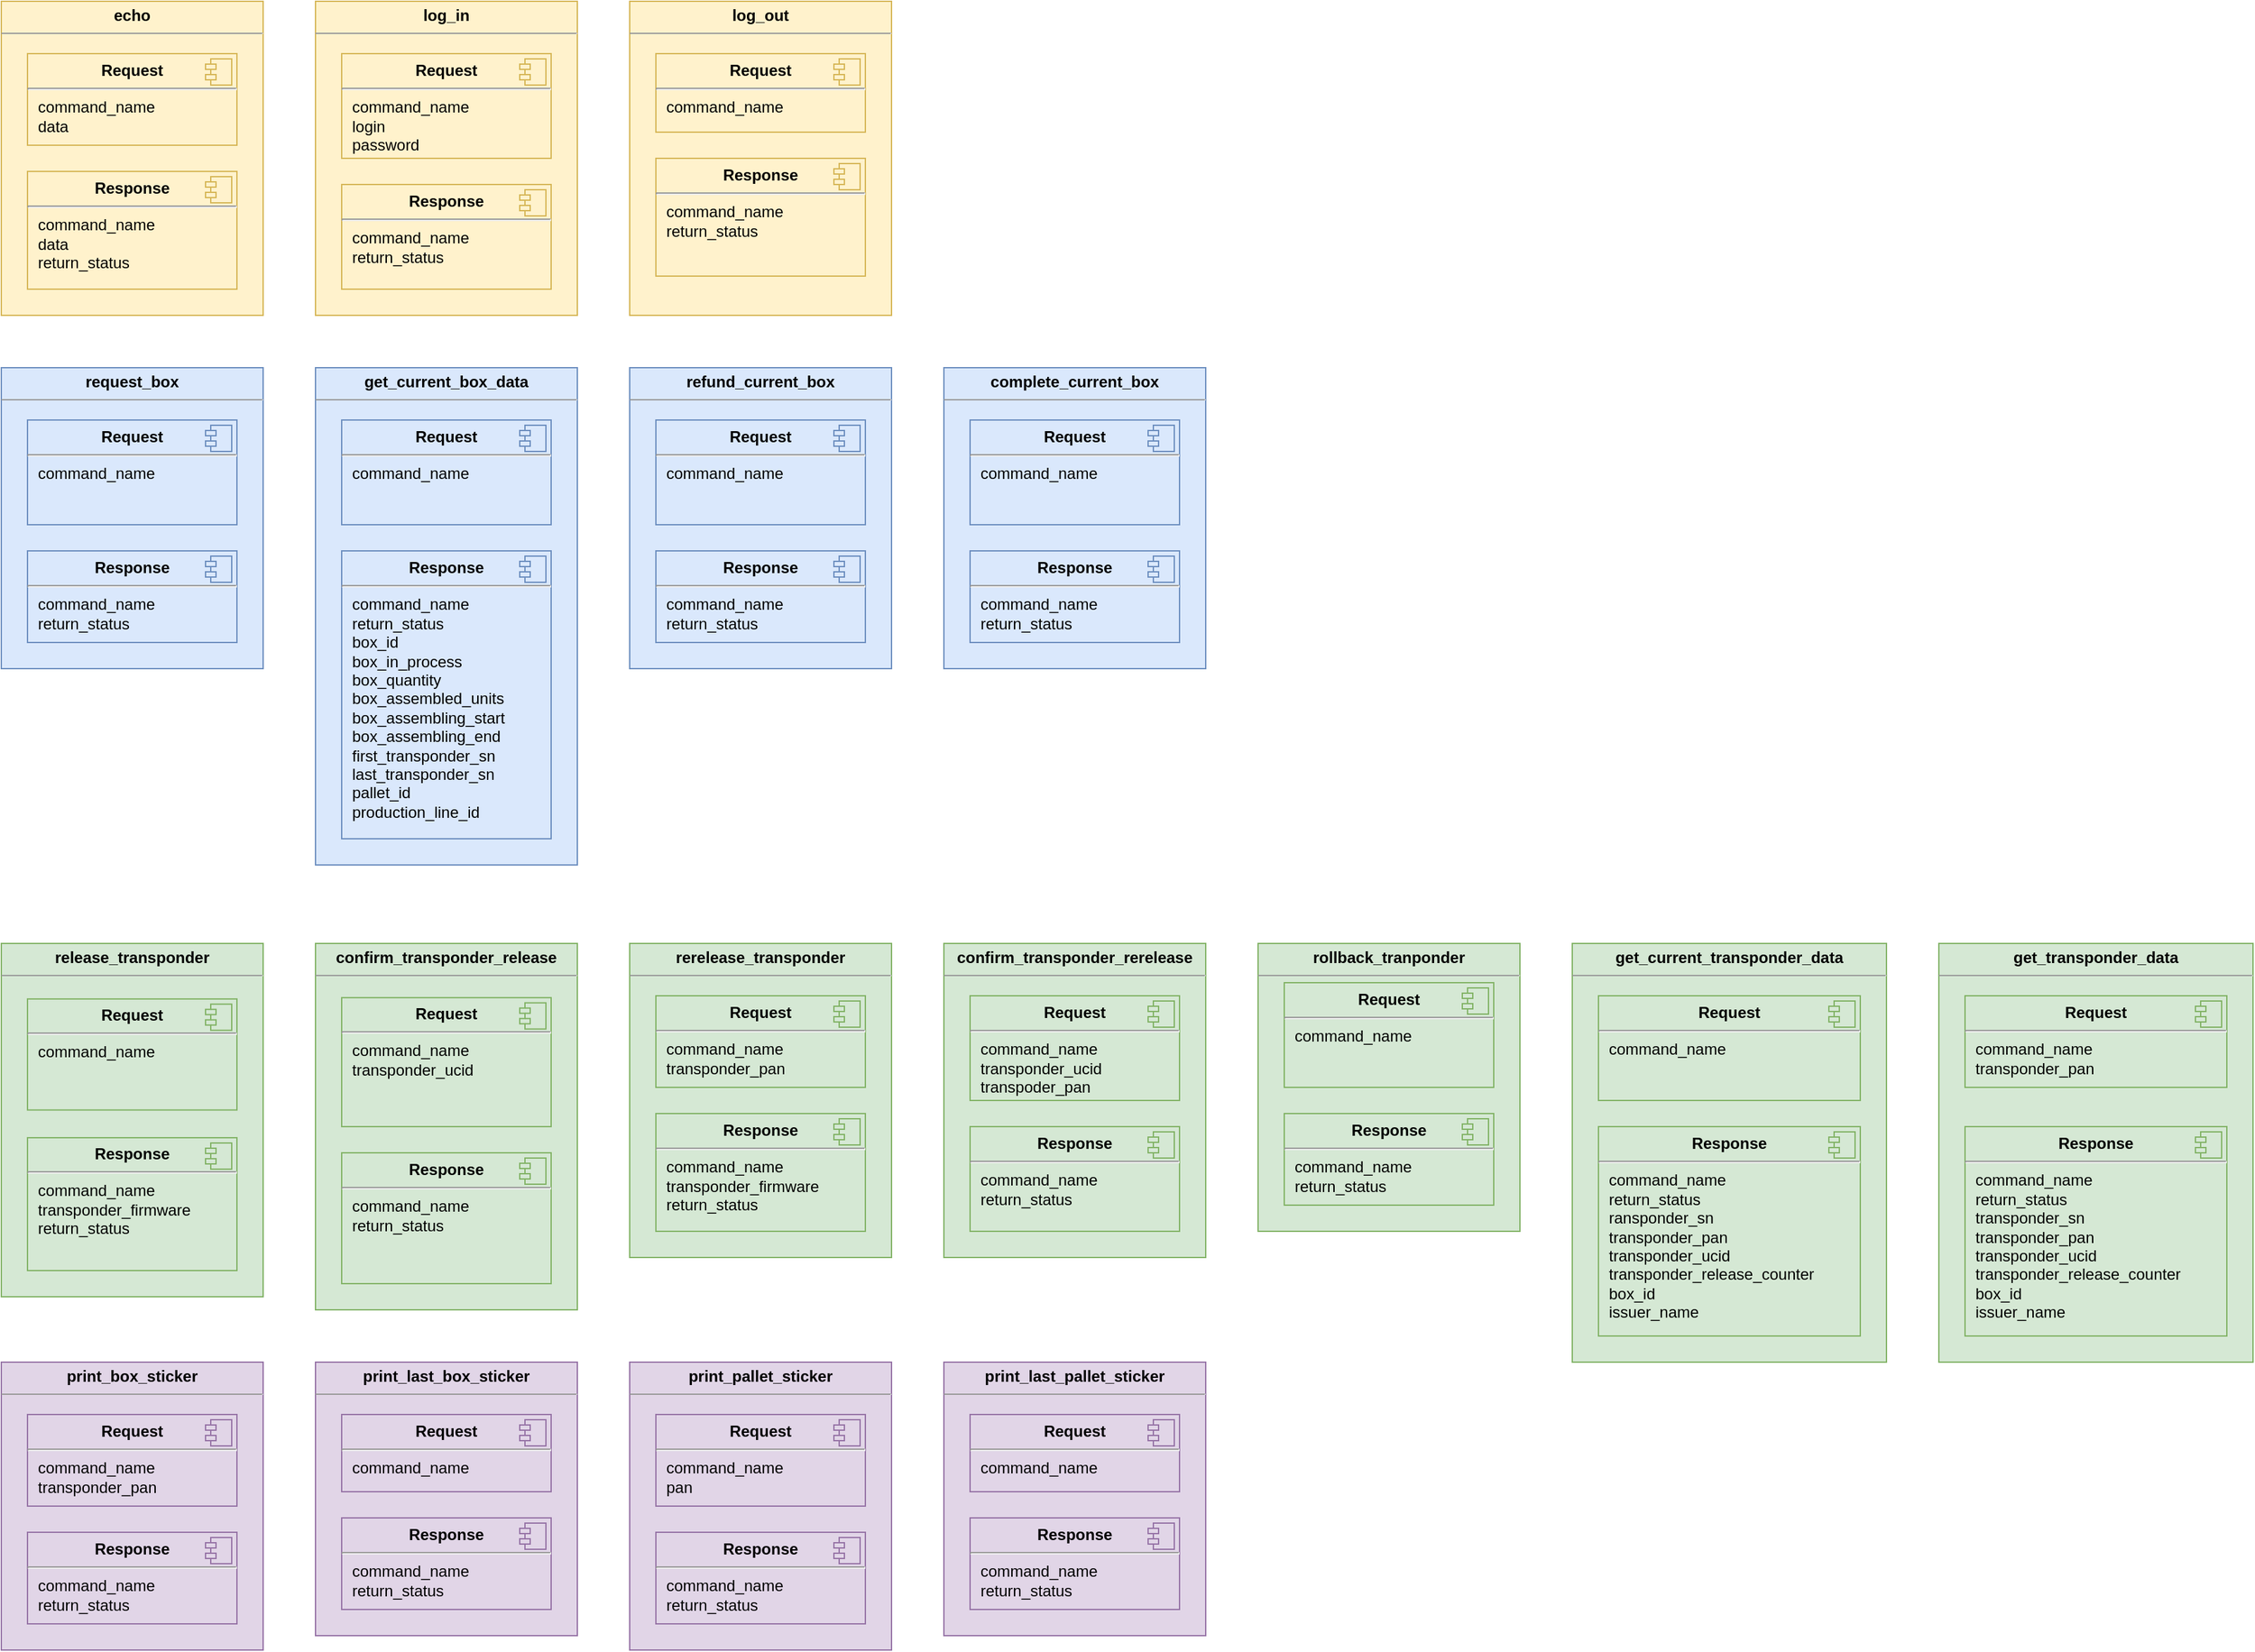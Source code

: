 <mxfile version="13.9.9" type="device"><diagram name="Страница — 1" id="kFqAxZqhLaCWA6rK5BQJ"><mxGraphModel dx="862" dy="2822" grid="1" gridSize="10" guides="1" tooltips="1" connect="1" arrows="1" fold="1" page="0" pageScale="1" pageWidth="3300" pageHeight="4681" math="0" shadow="0"><root><mxCell id="0"/><mxCell id="1" parent="0"/><mxCell id="i1aRWqeUmarmmDyaaDoz-25" value="&lt;p style=&quot;margin: 0px ; margin-top: 4px ; text-align: center&quot;&gt;&lt;b style=&quot;text-align: left&quot;&gt;rerelease_transponder&lt;/b&gt;&lt;br&gt;&lt;/p&gt;&lt;hr size=&quot;1&quot;&gt;&lt;div style=&quot;height: 2px&quot;&gt;&lt;/div&gt;" style="verticalAlign=top;align=left;overflow=fill;fontSize=12;fontFamily=Helvetica;html=1;fillColor=#d5e8d4;strokeColor=#82b366;" parent="1" vertex="1"><mxGeometry x="1320" y="-1240" width="200" height="240" as="geometry"/></mxCell><mxCell id="i1aRWqeUmarmmDyaaDoz-26" value="&lt;p style=&quot;margin: 0px ; margin-top: 6px ; text-align: center&quot;&gt;&lt;span style=&quot;text-align: left&quot;&gt;&lt;b&gt;Request&lt;/b&gt;&lt;/span&gt;&lt;br&gt;&lt;/p&gt;&lt;hr&gt;&lt;p style=&quot;border-color: var(--border-color); margin: 0px 0px 0px 8px;&quot;&gt;command_name&lt;br&gt;&lt;/p&gt;&lt;p style=&quot;border-color: var(--border-color); margin: 0px 0px 0px 8px;&quot;&gt;transponder_pan&lt;/p&gt;&lt;p style=&quot;margin: 0px ; margin-left: 8px&quot;&gt;&lt;br&gt;&lt;/p&gt;&lt;p style=&quot;margin: 0px ; margin-left: 8px&quot;&gt;&lt;br&gt;&lt;/p&gt;" style="align=left;overflow=fill;html=1;dropTarget=0;fillColor=#d5e8d4;strokeColor=#82b366;" parent="1" vertex="1"><mxGeometry x="1340" y="-1200" width="160" height="70" as="geometry"/></mxCell><mxCell id="i1aRWqeUmarmmDyaaDoz-27" value="" style="shape=component;jettyWidth=8;jettyHeight=4;fillColor=#d5e8d4;strokeColor=#82b366;" parent="i1aRWqeUmarmmDyaaDoz-26" vertex="1"><mxGeometry x="1" width="20" height="20" relative="1" as="geometry"><mxPoint x="-24" y="4" as="offset"/></mxGeometry></mxCell><mxCell id="i1aRWqeUmarmmDyaaDoz-28" value="&lt;p style=&quot;margin: 0px ; margin-top: 6px ; text-align: center&quot;&gt;&lt;span style=&quot;text-align: left&quot;&gt;&lt;b&gt;Response&lt;/b&gt;&lt;/span&gt;&lt;br&gt;&lt;/p&gt;&lt;hr&gt;&lt;p style=&quot;margin: 0px 0px 0px 8px&quot;&gt;command_name&lt;br&gt;&lt;/p&gt;&lt;p style=&quot;margin: 0px 0px 0px 8px&quot;&gt;&lt;span&gt;transponder_firmware&lt;/span&gt;&lt;br&gt;&lt;/p&gt;&lt;p style=&quot;margin: 0px ; margin-left: 8px&quot;&gt;return_status&lt;/p&gt;" style="align=left;overflow=fill;html=1;dropTarget=0;fillColor=#d5e8d4;strokeColor=#82b366;" parent="1" vertex="1"><mxGeometry x="1340" y="-1110" width="160" height="90" as="geometry"/></mxCell><mxCell id="i1aRWqeUmarmmDyaaDoz-29" value="" style="shape=component;jettyWidth=8;jettyHeight=4;fillColor=#d5e8d4;strokeColor=#82b366;" parent="i1aRWqeUmarmmDyaaDoz-28" vertex="1"><mxGeometry x="1" width="20" height="20" relative="1" as="geometry"><mxPoint x="-24" y="4" as="offset"/></mxGeometry></mxCell><mxCell id="i1aRWqeUmarmmDyaaDoz-17" value="&lt;p style=&quot;text-align: center ; margin: 4px 0px 0px&quot;&gt;&lt;b&gt;confirm_transponder_release&lt;/b&gt;&lt;/p&gt;&lt;hr size=&quot;1&quot;&gt;&lt;div style=&quot;height: 2px&quot;&gt;&lt;/div&gt;" style="verticalAlign=top;align=left;overflow=fill;fontSize=12;fontFamily=Helvetica;html=1;fillColor=#d5e8d4;strokeColor=#82b366;" parent="1" vertex="1"><mxGeometry x="1080" y="-1240" width="200" height="280" as="geometry"/></mxCell><mxCell id="i1aRWqeUmarmmDyaaDoz-18" value="&lt;p style=&quot;margin: 0px ; margin-top: 6px ; text-align: center&quot;&gt;&lt;span style=&quot;text-align: left&quot;&gt;&lt;b&gt;Request&lt;/b&gt;&lt;/span&gt;&lt;br&gt;&lt;/p&gt;&lt;hr&gt;&lt;p style=&quot;margin: 0px 0px 0px 8px&quot;&gt;command_name&lt;br&gt;&lt;/p&gt;&lt;p style=&quot;margin: 0px 0px 0px 8px&quot;&gt;&lt;span&gt;transponder_ucid&lt;/span&gt;&lt;br&gt;&lt;/p&gt;&lt;p style=&quot;margin: 0px ; margin-left: 8px&quot;&gt;&lt;br&gt;&lt;/p&gt;" style="align=left;overflow=fill;html=1;dropTarget=0;fillColor=#d5e8d4;strokeColor=#82b366;" parent="1" vertex="1"><mxGeometry x="1100" y="-1198.57" width="160" height="98.57" as="geometry"/></mxCell><mxCell id="i1aRWqeUmarmmDyaaDoz-19" value="" style="shape=component;jettyWidth=8;jettyHeight=4;fillColor=#d5e8d4;strokeColor=#82b366;" parent="i1aRWqeUmarmmDyaaDoz-18" vertex="1"><mxGeometry x="1" width="20" height="20" relative="1" as="geometry"><mxPoint x="-24" y="4" as="offset"/></mxGeometry></mxCell><mxCell id="i1aRWqeUmarmmDyaaDoz-20" value="&lt;p style=&quot;margin: 0px ; margin-top: 6px ; text-align: center&quot;&gt;&lt;span style=&quot;text-align: left&quot;&gt;&lt;b&gt;Response&lt;/b&gt;&lt;/span&gt;&lt;br&gt;&lt;/p&gt;&lt;hr&gt;&lt;p style=&quot;margin: 0px 0px 0px 8px&quot;&gt;command_name&lt;br&gt;&lt;/p&gt;&lt;p style=&quot;margin: 0px 0px 0px 8px&quot;&gt;&lt;span&gt;return_status&lt;/span&gt;&lt;br&gt;&lt;/p&gt;" style="align=left;overflow=fill;html=1;dropTarget=0;fillColor=#d5e8d4;strokeColor=#82b366;" parent="1" vertex="1"><mxGeometry x="1100" y="-1080" width="160" height="100" as="geometry"/></mxCell><mxCell id="i1aRWqeUmarmmDyaaDoz-21" value="" style="shape=component;jettyWidth=8;jettyHeight=4;fillColor=#d5e8d4;strokeColor=#82b366;" parent="i1aRWqeUmarmmDyaaDoz-20" vertex="1"><mxGeometry x="1" width="20" height="20" relative="1" as="geometry"><mxPoint x="-24" y="4" as="offset"/></mxGeometry></mxCell><mxCell id="i1aRWqeUmarmmDyaaDoz-31" value="&lt;p style=&quot;text-align: center ; margin: 4px 0px 0px&quot;&gt;&lt;b&gt;confirm_transponder_rerelease&lt;/b&gt;&lt;/p&gt;&lt;hr size=&quot;1&quot;&gt;&lt;div style=&quot;height: 2px&quot;&gt;&lt;/div&gt;" style="verticalAlign=top;align=left;overflow=fill;fontSize=12;fontFamily=Helvetica;html=1;fillColor=#d5e8d4;strokeColor=#82b366;" parent="1" vertex="1"><mxGeometry x="1560" y="-1240" width="200" height="240" as="geometry"/></mxCell><mxCell id="i1aRWqeUmarmmDyaaDoz-32" value="&lt;p style=&quot;margin: 0px ; margin-top: 6px ; text-align: center&quot;&gt;&lt;span style=&quot;text-align: left&quot;&gt;&lt;b&gt;Request&lt;/b&gt;&lt;/span&gt;&lt;br&gt;&lt;/p&gt;&lt;hr&gt;&lt;p style=&quot;margin: 0px ; margin-left: 8px&quot;&gt;command_name&lt;/p&gt;&lt;p style=&quot;margin: 0px ; margin-left: 8px&quot;&gt;transponder_ucid&lt;/p&gt;&lt;p style=&quot;margin: 0px ; margin-left: 8px&quot;&gt;transpoder_pan&lt;/p&gt;" style="align=left;overflow=fill;html=1;dropTarget=0;fillColor=#d5e8d4;strokeColor=#82b366;" parent="1" vertex="1"><mxGeometry x="1580" y="-1200" width="160" height="80" as="geometry"/></mxCell><mxCell id="i1aRWqeUmarmmDyaaDoz-33" value="" style="shape=component;jettyWidth=8;jettyHeight=4;fillColor=#d5e8d4;strokeColor=#82b366;" parent="i1aRWqeUmarmmDyaaDoz-32" vertex="1"><mxGeometry x="1" width="20" height="20" relative="1" as="geometry"><mxPoint x="-24" y="4" as="offset"/></mxGeometry></mxCell><mxCell id="i1aRWqeUmarmmDyaaDoz-34" value="&lt;p style=&quot;margin: 0px ; margin-top: 6px ; text-align: center&quot;&gt;&lt;span style=&quot;text-align: left&quot;&gt;&lt;b&gt;Response&lt;/b&gt;&lt;/span&gt;&lt;br&gt;&lt;/p&gt;&lt;hr&gt;&lt;p style=&quot;margin: 0px 0px 0px 8px&quot;&gt;command_name&lt;br&gt;&lt;/p&gt;&lt;p style=&quot;margin: 0px 0px 0px 8px&quot;&gt;&lt;span&gt;return_status&lt;/span&gt;&lt;br&gt;&lt;/p&gt;" style="align=left;overflow=fill;html=1;dropTarget=0;fillColor=#d5e8d4;strokeColor=#82b366;" parent="1" vertex="1"><mxGeometry x="1580" y="-1100" width="160" height="80" as="geometry"/></mxCell><mxCell id="i1aRWqeUmarmmDyaaDoz-35" value="" style="shape=component;jettyWidth=8;jettyHeight=4;fillColor=#d5e8d4;strokeColor=#82b366;" parent="i1aRWqeUmarmmDyaaDoz-34" vertex="1"><mxGeometry x="1" width="20" height="20" relative="1" as="geometry"><mxPoint x="-24" y="4" as="offset"/></mxGeometry></mxCell><mxCell id="i1aRWqeUmarmmDyaaDoz-44" value="&lt;p style=&quot;text-align: center; margin: 4px 0px 0px;&quot;&gt;&lt;b&gt;log_in&lt;/b&gt;&lt;/p&gt;&lt;hr size=&quot;1&quot;&gt;&lt;div style=&quot;height: 2px&quot;&gt;&lt;/div&gt;" style="verticalAlign=top;align=left;overflow=fill;fontSize=12;fontFamily=Helvetica;html=1;strokeColor=#d6b656;fillColor=#fff2cc;" parent="1" vertex="1"><mxGeometry x="1080" y="-1960" width="200" height="240" as="geometry"/></mxCell><mxCell id="i1aRWqeUmarmmDyaaDoz-45" value="&lt;p style=&quot;margin: 0px ; margin-top: 6px ; text-align: center&quot;&gt;&lt;span style=&quot;text-align: left&quot;&gt;&lt;b&gt;Request&lt;/b&gt;&lt;/span&gt;&lt;br&gt;&lt;/p&gt;&lt;hr&gt;&lt;p style=&quot;margin: 0px ; margin-left: 8px&quot;&gt;command_name&lt;br&gt;&lt;/p&gt;&lt;p style=&quot;margin: 0px ; margin-left: 8px&quot;&gt;login&lt;/p&gt;&lt;p style=&quot;margin: 0px ; margin-left: 8px&quot;&gt;password&lt;/p&gt;&lt;p style=&quot;margin: 0px ; margin-left: 8px&quot;&gt;&lt;br&gt;&lt;/p&gt;" style="align=left;overflow=fill;html=1;dropTarget=0;fillColor=#fff2cc;strokeColor=#d6b656;" parent="1" vertex="1"><mxGeometry x="1100" y="-1920" width="160" height="80" as="geometry"/></mxCell><mxCell id="i1aRWqeUmarmmDyaaDoz-46" value="" style="shape=component;jettyWidth=8;jettyHeight=4;fillColor=#fff2cc;strokeColor=#d6b656;" parent="i1aRWqeUmarmmDyaaDoz-45" vertex="1"><mxGeometry x="1" width="20" height="20" relative="1" as="geometry"><mxPoint x="-24" y="4" as="offset"/></mxGeometry></mxCell><mxCell id="i1aRWqeUmarmmDyaaDoz-47" value="&lt;p style=&quot;margin: 0px ; margin-top: 6px ; text-align: center&quot;&gt;&lt;span style=&quot;text-align: left&quot;&gt;&lt;b&gt;Response&lt;/b&gt;&lt;/span&gt;&lt;br&gt;&lt;/p&gt;&lt;hr&gt;&lt;p style=&quot;margin: 0px 0px 0px 8px&quot;&gt;command_name&lt;br&gt;&lt;/p&gt;&lt;p style=&quot;margin: 0px ; margin-left: 8px&quot;&gt;&lt;span&gt;return_status&lt;/span&gt;&lt;/p&gt;&lt;p style=&quot;margin: 0px ; margin-left: 8px&quot;&gt;&lt;br&gt;&lt;/p&gt;&lt;p style=&quot;margin: 0px ; margin-left: 8px&quot;&gt;&lt;br&gt;&lt;/p&gt;" style="align=left;overflow=fill;html=1;dropTarget=0;fillColor=#fff2cc;strokeColor=#d6b656;" parent="1" vertex="1"><mxGeometry x="1100" y="-1820" width="160" height="80" as="geometry"/></mxCell><mxCell id="i1aRWqeUmarmmDyaaDoz-48" value="" style="shape=component;jettyWidth=8;jettyHeight=4;fillColor=#fff2cc;strokeColor=#d6b656;" parent="i1aRWqeUmarmmDyaaDoz-47" vertex="1"><mxGeometry x="1" width="20" height="20" relative="1" as="geometry"><mxPoint x="-24" y="4" as="offset"/></mxGeometry></mxCell><mxCell id="1n4xFFLPmtJnN53PhAfy-1" value="&lt;p style=&quot;text-align: center; margin: 4px 0px 0px;&quot;&gt;&lt;b&gt;echo&lt;/b&gt;&lt;/p&gt;&lt;hr size=&quot;1&quot;&gt;&lt;div style=&quot;height: 2px&quot;&gt;&lt;/div&gt;" style="verticalAlign=top;align=left;overflow=fill;fontSize=12;fontFamily=Helvetica;html=1;fillColor=#fff2cc;strokeColor=#d6b656;" parent="1" vertex="1"><mxGeometry x="840" y="-1960" width="200" height="240" as="geometry"/></mxCell><mxCell id="1n4xFFLPmtJnN53PhAfy-2" value="&lt;p style=&quot;margin: 0px ; margin-top: 6px ; text-align: center&quot;&gt;&lt;span style=&quot;text-align: left&quot;&gt;&lt;b&gt;Request&lt;/b&gt;&lt;/span&gt;&lt;br&gt;&lt;/p&gt;&lt;hr&gt;&lt;p style=&quot;margin: 0px ; margin-left: 8px&quot;&gt;command_name&lt;br&gt;&lt;/p&gt;&lt;p style=&quot;margin: 0px ; margin-left: 8px&quot;&gt;data&lt;/p&gt;&lt;p style=&quot;margin: 0px ; margin-left: 8px&quot;&gt;&lt;br&gt;&lt;/p&gt;" style="align=left;overflow=fill;html=1;dropTarget=0;fillColor=#fff2cc;strokeColor=#d6b656;" parent="1" vertex="1"><mxGeometry x="860" y="-1920" width="160" height="70" as="geometry"/></mxCell><mxCell id="1n4xFFLPmtJnN53PhAfy-3" value="" style="shape=component;jettyWidth=8;jettyHeight=4;fillColor=#fff2cc;strokeColor=#d6b656;" parent="1n4xFFLPmtJnN53PhAfy-2" vertex="1"><mxGeometry x="1" width="20" height="20" relative="1" as="geometry"><mxPoint x="-24" y="4" as="offset"/></mxGeometry></mxCell><mxCell id="1n4xFFLPmtJnN53PhAfy-4" value="&lt;p style=&quot;margin: 0px ; margin-top: 6px ; text-align: center&quot;&gt;&lt;span style=&quot;text-align: left&quot;&gt;&lt;b&gt;Response&lt;/b&gt;&lt;/span&gt;&lt;br&gt;&lt;/p&gt;&lt;hr&gt;&lt;p style=&quot;margin: 0px 0px 0px 8px&quot;&gt;command_name&lt;br&gt;&lt;/p&gt;&lt;p style=&quot;margin: 0px ; margin-left: 8px&quot;&gt;data&lt;/p&gt;&lt;p style=&quot;margin: 0px ; margin-left: 8px&quot;&gt;return_status&lt;br&gt;&lt;/p&gt;&lt;p style=&quot;margin: 0px ; margin-left: 8px&quot;&gt;&lt;br&gt;&lt;/p&gt;&lt;p style=&quot;margin: 0px ; margin-left: 8px&quot;&gt;&lt;br&gt;&lt;/p&gt;" style="align=left;overflow=fill;html=1;dropTarget=0;fillColor=#fff2cc;strokeColor=#d6b656;" parent="1" vertex="1"><mxGeometry x="860" y="-1830" width="160" height="90" as="geometry"/></mxCell><mxCell id="1n4xFFLPmtJnN53PhAfy-5" value="" style="shape=component;jettyWidth=8;jettyHeight=4;fillColor=#fff2cc;strokeColor=#d6b656;" parent="1n4xFFLPmtJnN53PhAfy-4" vertex="1"><mxGeometry x="1" width="20" height="20" relative="1" as="geometry"><mxPoint x="-24" y="4" as="offset"/></mxGeometry></mxCell><mxCell id="IBMiSXN4Z4BnC2q4ii5H-1" value="&lt;p style=&quot;text-align: center ; margin: 4px 0px 0px&quot;&gt;&lt;b&gt;print_box_sticker&lt;/b&gt;&lt;/p&gt;&lt;hr size=&quot;1&quot;&gt;&lt;div style=&quot;height: 2px&quot;&gt;&lt;/div&gt;" style="verticalAlign=top;align=left;overflow=fill;fontSize=12;fontFamily=Helvetica;html=1;fillColor=#e1d5e7;strokeColor=#9673a6;" parent="1" vertex="1"><mxGeometry x="840" y="-920" width="200" height="220" as="geometry"/></mxCell><mxCell id="IBMiSXN4Z4BnC2q4ii5H-2" value="&lt;p style=&quot;margin: 0px ; margin-top: 6px ; text-align: center&quot;&gt;&lt;span style=&quot;text-align: left&quot;&gt;&lt;b&gt;Request&lt;/b&gt;&lt;/span&gt;&lt;br&gt;&lt;/p&gt;&lt;hr&gt;&lt;p style=&quot;margin: 0px ; margin-left: 8px&quot;&gt;command_name&lt;br&gt;&lt;/p&gt;&lt;p style=&quot;margin: 0px ; margin-left: 8px&quot;&gt;transponder_pan&lt;/p&gt;&lt;p style=&quot;margin: 0px ; margin-left: 8px&quot;&gt;&lt;br&gt;&lt;/p&gt;&lt;p style=&quot;margin: 0px ; margin-left: 8px&quot;&gt;&lt;br&gt;&lt;/p&gt;" style="align=left;overflow=fill;html=1;dropTarget=0;fillColor=#e1d5e7;strokeColor=#9673a6;" parent="1" vertex="1"><mxGeometry x="860" y="-880" width="160" height="70" as="geometry"/></mxCell><mxCell id="IBMiSXN4Z4BnC2q4ii5H-3" value="" style="shape=component;jettyWidth=8;jettyHeight=4;fillColor=#e1d5e7;strokeColor=#9673a6;" parent="IBMiSXN4Z4BnC2q4ii5H-2" vertex="1"><mxGeometry x="1" width="20" height="20" relative="1" as="geometry"><mxPoint x="-24" y="4" as="offset"/></mxGeometry></mxCell><mxCell id="IBMiSXN4Z4BnC2q4ii5H-4" value="&lt;p style=&quot;margin: 0px ; margin-top: 6px ; text-align: center&quot;&gt;&lt;span style=&quot;text-align: left&quot;&gt;&lt;b&gt;Response&lt;/b&gt;&lt;/span&gt;&lt;br&gt;&lt;/p&gt;&lt;hr&gt;&lt;p style=&quot;margin: 0px 0px 0px 8px&quot;&gt;command_name&lt;br&gt;&lt;/p&gt;&lt;p style=&quot;margin: 0px 0px 0px 8px&quot;&gt;&lt;span&gt;return_status&lt;/span&gt;&lt;br&gt;&lt;/p&gt;&lt;p style=&quot;margin: 0px ; margin-left: 8px&quot;&gt;&lt;br&gt;&lt;/p&gt;&lt;p style=&quot;margin: 0px ; margin-left: 8px&quot;&gt;&lt;br&gt;&lt;/p&gt;&lt;p style=&quot;margin: 0px ; margin-left: 8px&quot;&gt;&lt;br&gt;&lt;/p&gt;" style="align=left;overflow=fill;html=1;dropTarget=0;fillColor=#e1d5e7;strokeColor=#9673a6;" parent="1" vertex="1"><mxGeometry x="860" y="-790" width="160" height="70" as="geometry"/></mxCell><mxCell id="IBMiSXN4Z4BnC2q4ii5H-5" value="" style="shape=component;jettyWidth=8;jettyHeight=4;fillColor=#e1d5e7;strokeColor=#9673a6;" parent="IBMiSXN4Z4BnC2q4ii5H-4" vertex="1"><mxGeometry x="1" width="20" height="20" relative="1" as="geometry"><mxPoint x="-24" y="4" as="offset"/></mxGeometry></mxCell><mxCell id="IBMiSXN4Z4BnC2q4ii5H-11" value="&lt;p style=&quot;text-align: center ; margin: 4px 0px 0px&quot;&gt;&lt;b&gt;print_pallet_sticker&lt;/b&gt;&lt;/p&gt;&lt;hr size=&quot;1&quot;&gt;&lt;div style=&quot;height: 2px&quot;&gt;&lt;/div&gt;" style="verticalAlign=top;align=left;overflow=fill;fontSize=12;fontFamily=Helvetica;html=1;fillColor=#e1d5e7;strokeColor=#9673a6;" parent="1" vertex="1"><mxGeometry x="1320" y="-920" width="200" height="220" as="geometry"/></mxCell><mxCell id="IBMiSXN4Z4BnC2q4ii5H-12" value="&lt;p style=&quot;margin: 0px ; margin-top: 6px ; text-align: center&quot;&gt;&lt;span style=&quot;text-align: left&quot;&gt;&lt;b&gt;Request&lt;/b&gt;&lt;/span&gt;&lt;br&gt;&lt;/p&gt;&lt;hr&gt;&lt;p style=&quot;margin: 0px ; margin-left: 8px&quot;&gt;command_name&lt;br&gt;&lt;/p&gt;&lt;p style=&quot;margin: 0px ; margin-left: 8px&quot;&gt;pan&lt;/p&gt;&lt;p style=&quot;margin: 0px ; margin-left: 8px&quot;&gt;&lt;br&gt;&lt;/p&gt;&lt;p style=&quot;margin: 0px ; margin-left: 8px&quot;&gt;&lt;br&gt;&lt;/p&gt;" style="align=left;overflow=fill;html=1;dropTarget=0;fillColor=#e1d5e7;strokeColor=#9673a6;" parent="1" vertex="1"><mxGeometry x="1340" y="-880" width="160" height="70" as="geometry"/></mxCell><mxCell id="IBMiSXN4Z4BnC2q4ii5H-13" value="" style="shape=component;jettyWidth=8;jettyHeight=4;fillColor=#e1d5e7;strokeColor=#9673a6;" parent="IBMiSXN4Z4BnC2q4ii5H-12" vertex="1"><mxGeometry x="1" width="20" height="20" relative="1" as="geometry"><mxPoint x="-24" y="4" as="offset"/></mxGeometry></mxCell><mxCell id="IBMiSXN4Z4BnC2q4ii5H-14" value="&lt;p style=&quot;margin: 0px ; margin-top: 6px ; text-align: center&quot;&gt;&lt;span style=&quot;text-align: left&quot;&gt;&lt;b&gt;Response&lt;/b&gt;&lt;/span&gt;&lt;br&gt;&lt;/p&gt;&lt;hr&gt;&lt;p style=&quot;margin: 0px 0px 0px 8px&quot;&gt;command_name&lt;br&gt;&lt;/p&gt;&lt;p style=&quot;margin: 0px 0px 0px 8px&quot;&gt;&lt;span&gt;return_status&lt;/span&gt;&lt;br&gt;&lt;/p&gt;&lt;p style=&quot;margin: 0px ; margin-left: 8px&quot;&gt;&lt;br&gt;&lt;/p&gt;&lt;p style=&quot;margin: 0px ; margin-left: 8px&quot;&gt;&lt;br&gt;&lt;/p&gt;&lt;p style=&quot;margin: 0px ; margin-left: 8px&quot;&gt;&lt;br&gt;&lt;/p&gt;" style="align=left;overflow=fill;html=1;dropTarget=0;fillColor=#e1d5e7;strokeColor=#9673a6;" parent="1" vertex="1"><mxGeometry x="1340" y="-790" width="160" height="70" as="geometry"/></mxCell><mxCell id="IBMiSXN4Z4BnC2q4ii5H-15" value="" style="shape=component;jettyWidth=8;jettyHeight=4;fillColor=#e1d5e7;strokeColor=#9673a6;" parent="IBMiSXN4Z4BnC2q4ii5H-14" vertex="1"><mxGeometry x="1" width="20" height="20" relative="1" as="geometry"><mxPoint x="-24" y="4" as="offset"/></mxGeometry></mxCell><mxCell id="IBMiSXN4Z4BnC2q4ii5H-20" value="&lt;p style=&quot;text-align: center ; margin: 4px 0px 0px&quot;&gt;&lt;b&gt;print_last_box_sticker&lt;/b&gt;&lt;/p&gt;&lt;hr size=&quot;1&quot;&gt;&lt;div style=&quot;height: 2px&quot;&gt;&lt;/div&gt;" style="verticalAlign=top;align=left;overflow=fill;fontSize=12;fontFamily=Helvetica;html=1;fillColor=#e1d5e7;strokeColor=#9673a6;" parent="1" vertex="1"><mxGeometry x="1080" y="-920" width="200" height="209" as="geometry"/></mxCell><mxCell id="IBMiSXN4Z4BnC2q4ii5H-21" value="&lt;p style=&quot;margin: 0px ; margin-top: 6px ; text-align: center&quot;&gt;&lt;span style=&quot;text-align: left&quot;&gt;&lt;b&gt;Request&lt;/b&gt;&lt;/span&gt;&lt;br&gt;&lt;/p&gt;&lt;hr&gt;&lt;p style=&quot;margin: 0px ; margin-left: 8px&quot;&gt;command_name&lt;/p&gt;&lt;p style=&quot;margin: 0px ; margin-left: 8px&quot;&gt;&lt;br&gt;&lt;/p&gt;&lt;p style=&quot;margin: 0px ; margin-left: 8px&quot;&gt;&lt;br&gt;&lt;/p&gt;" style="align=left;overflow=fill;html=1;dropTarget=0;fillColor=#e1d5e7;strokeColor=#9673a6;" parent="1" vertex="1"><mxGeometry x="1100" y="-880" width="160" height="59" as="geometry"/></mxCell><mxCell id="IBMiSXN4Z4BnC2q4ii5H-22" value="" style="shape=component;jettyWidth=8;jettyHeight=4;fillColor=#e1d5e7;strokeColor=#9673a6;" parent="IBMiSXN4Z4BnC2q4ii5H-21" vertex="1"><mxGeometry x="1" width="20" height="20" relative="1" as="geometry"><mxPoint x="-24" y="4" as="offset"/></mxGeometry></mxCell><mxCell id="IBMiSXN4Z4BnC2q4ii5H-23" value="&lt;p style=&quot;margin: 0px ; margin-top: 6px ; text-align: center&quot;&gt;&lt;span style=&quot;text-align: left&quot;&gt;&lt;b&gt;Response&lt;/b&gt;&lt;/span&gt;&lt;br&gt;&lt;/p&gt;&lt;hr&gt;&lt;p style=&quot;margin: 0px 0px 0px 8px&quot;&gt;command_name&lt;br&gt;&lt;/p&gt;&lt;p style=&quot;margin: 0px 0px 0px 8px&quot;&gt;&lt;span&gt;return_status&lt;/span&gt;&lt;br&gt;&lt;/p&gt;&lt;p style=&quot;margin: 0px ; margin-left: 8px&quot;&gt;&lt;br&gt;&lt;/p&gt;&lt;p style=&quot;margin: 0px ; margin-left: 8px&quot;&gt;&lt;br&gt;&lt;/p&gt;&lt;p style=&quot;margin: 0px ; margin-left: 8px&quot;&gt;&lt;br&gt;&lt;/p&gt;" style="align=left;overflow=fill;html=1;dropTarget=0;fillColor=#e1d5e7;strokeColor=#9673a6;" parent="1" vertex="1"><mxGeometry x="1100" y="-801" width="160" height="70" as="geometry"/></mxCell><mxCell id="IBMiSXN4Z4BnC2q4ii5H-24" value="" style="shape=component;jettyWidth=8;jettyHeight=4;fillColor=#e1d5e7;strokeColor=#9673a6;" parent="IBMiSXN4Z4BnC2q4ii5H-23" vertex="1"><mxGeometry x="1" width="20" height="20" relative="1" as="geometry"><mxPoint x="-24" y="4" as="offset"/></mxGeometry></mxCell><mxCell id="IBMiSXN4Z4BnC2q4ii5H-29" value="&lt;p style=&quot;text-align: center ; margin: 4px 0px 0px&quot;&gt;&lt;b&gt;print_last_pallet_sticker&lt;/b&gt;&lt;/p&gt;&lt;hr size=&quot;1&quot;&gt;&lt;div style=&quot;height: 2px&quot;&gt;&lt;/div&gt;" style="verticalAlign=top;align=left;overflow=fill;fontSize=12;fontFamily=Helvetica;html=1;fillColor=#e1d5e7;strokeColor=#9673a6;" parent="1" vertex="1"><mxGeometry x="1560" y="-920" width="200" height="209" as="geometry"/></mxCell><mxCell id="IBMiSXN4Z4BnC2q4ii5H-30" value="&lt;p style=&quot;margin: 0px ; margin-top: 6px ; text-align: center&quot;&gt;&lt;span style=&quot;text-align: left&quot;&gt;&lt;b&gt;Request&lt;/b&gt;&lt;/span&gt;&lt;br&gt;&lt;/p&gt;&lt;hr&gt;&lt;p style=&quot;margin: 0px ; margin-left: 8px&quot;&gt;command_name&lt;/p&gt;&lt;p style=&quot;margin: 0px ; margin-left: 8px&quot;&gt;&lt;br&gt;&lt;/p&gt;&lt;p style=&quot;margin: 0px ; margin-left: 8px&quot;&gt;&lt;br&gt;&lt;/p&gt;" style="align=left;overflow=fill;html=1;dropTarget=0;fillColor=#e1d5e7;strokeColor=#9673a6;" parent="1" vertex="1"><mxGeometry x="1580" y="-880" width="160" height="59" as="geometry"/></mxCell><mxCell id="IBMiSXN4Z4BnC2q4ii5H-31" value="" style="shape=component;jettyWidth=8;jettyHeight=4;fillColor=#e1d5e7;strokeColor=#9673a6;" parent="IBMiSXN4Z4BnC2q4ii5H-30" vertex="1"><mxGeometry x="1" width="20" height="20" relative="1" as="geometry"><mxPoint x="-24" y="4" as="offset"/></mxGeometry></mxCell><mxCell id="IBMiSXN4Z4BnC2q4ii5H-32" value="&lt;p style=&quot;margin: 0px ; margin-top: 6px ; text-align: center&quot;&gt;&lt;span style=&quot;text-align: left&quot;&gt;&lt;b&gt;Response&lt;/b&gt;&lt;/span&gt;&lt;br&gt;&lt;/p&gt;&lt;hr&gt;&lt;p style=&quot;margin: 0px 0px 0px 8px&quot;&gt;command_name&lt;br&gt;&lt;/p&gt;&lt;p style=&quot;margin: 0px 0px 0px 8px&quot;&gt;&lt;span&gt;return_status&lt;/span&gt;&lt;br&gt;&lt;/p&gt;&lt;p style=&quot;margin: 0px ; margin-left: 8px&quot;&gt;&lt;br&gt;&lt;/p&gt;&lt;p style=&quot;margin: 0px ; margin-left: 8px&quot;&gt;&lt;br&gt;&lt;/p&gt;&lt;p style=&quot;margin: 0px ; margin-left: 8px&quot;&gt;&lt;br&gt;&lt;/p&gt;" style="align=left;overflow=fill;html=1;dropTarget=0;fillColor=#e1d5e7;strokeColor=#9673a6;" parent="1" vertex="1"><mxGeometry x="1580" y="-801" width="160" height="70" as="geometry"/></mxCell><mxCell id="IBMiSXN4Z4BnC2q4ii5H-33" value="" style="shape=component;jettyWidth=8;jettyHeight=4;fillColor=#e1d5e7;strokeColor=#9673a6;" parent="IBMiSXN4Z4BnC2q4ii5H-32" vertex="1"><mxGeometry x="1" width="20" height="20" relative="1" as="geometry"><mxPoint x="-24" y="4" as="offset"/></mxGeometry></mxCell><mxCell id="tZAkMe6xcDXeaFTMS7hM-1" value="&lt;p style=&quot;margin: 0px ; margin-top: 4px ; text-align: center&quot;&gt;&lt;b style=&quot;text-align: left&quot;&gt;rollback_tranponder&lt;/b&gt;&lt;br&gt;&lt;/p&gt;&lt;hr size=&quot;1&quot;&gt;&lt;div style=&quot;height: 2px&quot;&gt;&lt;/div&gt;" style="verticalAlign=top;align=left;overflow=fill;fontSize=12;fontFamily=Helvetica;html=1;fillColor=#d5e8d4;strokeColor=#82b366;" parent="1" vertex="1"><mxGeometry x="1800" y="-1240" width="200" height="220" as="geometry"/></mxCell><mxCell id="tZAkMe6xcDXeaFTMS7hM-2" value="&lt;p style=&quot;margin: 0px ; margin-top: 6px ; text-align: center&quot;&gt;&lt;span style=&quot;text-align: left&quot;&gt;&lt;b&gt;Request&lt;/b&gt;&lt;/span&gt;&lt;br&gt;&lt;/p&gt;&lt;hr&gt;&lt;p style=&quot;margin: 0px ; margin-left: 8px&quot;&gt;command_name&lt;br&gt;&lt;/p&gt;&lt;p style=&quot;margin: 0px ; margin-left: 8px&quot;&gt;&lt;br&gt;&lt;/p&gt;" style="align=left;overflow=fill;html=1;dropTarget=0;fillColor=#d5e8d4;strokeColor=#82b366;" parent="1" vertex="1"><mxGeometry x="1820" y="-1210" width="160" height="80" as="geometry"/></mxCell><mxCell id="tZAkMe6xcDXeaFTMS7hM-3" value="" style="shape=component;jettyWidth=8;jettyHeight=4;fillColor=#d5e8d4;strokeColor=#82b366;" parent="tZAkMe6xcDXeaFTMS7hM-2" vertex="1"><mxGeometry x="1" width="20" height="20" relative="1" as="geometry"><mxPoint x="-24" y="4" as="offset"/></mxGeometry></mxCell><mxCell id="tZAkMe6xcDXeaFTMS7hM-4" value="&lt;p style=&quot;margin: 0px ; margin-top: 6px ; text-align: center&quot;&gt;&lt;span style=&quot;text-align: left&quot;&gt;&lt;b&gt;Response&lt;/b&gt;&lt;/span&gt;&lt;br&gt;&lt;/p&gt;&lt;hr&gt;&lt;p style=&quot;margin: 0px 0px 0px 8px&quot;&gt;command_name&lt;br&gt;&lt;/p&gt;&lt;p style=&quot;margin: 0px 0px 0px 8px&quot;&gt;&lt;span&gt;return_status&lt;/span&gt;&lt;br&gt;&lt;/p&gt;" style="align=left;overflow=fill;html=1;dropTarget=0;fillColor=#d5e8d4;strokeColor=#82b366;" parent="1" vertex="1"><mxGeometry x="1820" y="-1110" width="160" height="70" as="geometry"/></mxCell><mxCell id="tZAkMe6xcDXeaFTMS7hM-5" value="" style="shape=component;jettyWidth=8;jettyHeight=4;fillColor=#d5e8d4;strokeColor=#82b366;" parent="tZAkMe6xcDXeaFTMS7hM-4" vertex="1"><mxGeometry x="1" width="20" height="20" relative="1" as="geometry"><mxPoint x="-24" y="4" as="offset"/></mxGeometry></mxCell><mxCell id="wfuIW9TilBbVlw1HXsoY-1" value="&lt;p style=&quot;text-align: center ; margin: 4px 0px 0px&quot;&gt;&lt;b&gt;get_current_box_data&lt;/b&gt;&lt;/p&gt;&lt;hr size=&quot;1&quot;&gt;&lt;div style=&quot;height: 2px&quot;&gt;&lt;/div&gt;" style="verticalAlign=top;align=left;overflow=fill;fontSize=12;fontFamily=Helvetica;html=1;strokeColor=#6c8ebf;fillColor=#dae8fc;" parent="1" vertex="1"><mxGeometry x="1080" y="-1680" width="200" height="380" as="geometry"/></mxCell><mxCell id="wfuIW9TilBbVlw1HXsoY-2" value="&lt;p style=&quot;margin: 0px ; margin-top: 6px ; text-align: center&quot;&gt;&lt;span style=&quot;text-align: left&quot;&gt;&lt;b&gt;Request&lt;/b&gt;&lt;/span&gt;&lt;br&gt;&lt;/p&gt;&lt;hr&gt;&lt;p style=&quot;margin: 0px ; margin-left: 8px&quot;&gt;command_name&lt;/p&gt;&lt;p style=&quot;margin: 0px ; margin-left: 8px&quot;&gt;&lt;br&gt;&lt;/p&gt;" style="align=left;overflow=fill;html=1;dropTarget=0;fillColor=#dae8fc;strokeColor=#6c8ebf;" parent="1" vertex="1"><mxGeometry x="1100" y="-1640" width="160" height="80" as="geometry"/></mxCell><mxCell id="wfuIW9TilBbVlw1HXsoY-3" value="" style="shape=component;jettyWidth=8;jettyHeight=4;fillColor=#dae8fc;strokeColor=#6c8ebf;" parent="wfuIW9TilBbVlw1HXsoY-2" vertex="1"><mxGeometry x="1" width="20" height="20" relative="1" as="geometry"><mxPoint x="-24" y="4" as="offset"/></mxGeometry></mxCell><mxCell id="wfuIW9TilBbVlw1HXsoY-4" value="&lt;p style=&quot;margin: 0px ; margin-top: 6px ; text-align: center&quot;&gt;&lt;span style=&quot;text-align: left&quot;&gt;&lt;b&gt;Response&lt;/b&gt;&lt;/span&gt;&lt;br&gt;&lt;/p&gt;&lt;hr&gt;&lt;p style=&quot;margin: 0px 0px 0px 8px&quot;&gt;command_name&lt;br&gt;&lt;/p&gt;&lt;p style=&quot;margin: 0px ; margin-left: 8px&quot;&gt;&lt;span&gt;return_status&lt;/span&gt;&lt;br&gt;&lt;/p&gt;&lt;p style=&quot;margin: 0px 0px 0px 8px&quot;&gt;box_id&lt;br&gt;&lt;/p&gt;&lt;p style=&quot;margin: 0px ; margin-left: 8px&quot;&gt;box_in_process&lt;br&gt;&lt;/p&gt;&lt;p style=&quot;margin: 0px ; margin-left: 8px&quot;&gt;box_quantity&lt;br&gt;&lt;/p&gt;&lt;p style=&quot;margin: 0px ; margin-left: 8px&quot;&gt;box_assembled_units&lt;br&gt;&lt;/p&gt;&lt;p style=&quot;margin: 0px ; margin-left: 8px&quot;&gt;box_assembling_start&lt;br&gt;&lt;/p&gt;&lt;p style=&quot;margin: 0px ; margin-left: 8px&quot;&gt;box_assembling_end&lt;br&gt;&lt;/p&gt;&lt;p style=&quot;margin: 0px ; margin-left: 8px&quot;&gt;first_transponder_sn&lt;/p&gt;&lt;p style=&quot;margin: 0px ; margin-left: 8px&quot;&gt;last_transponder_sn&lt;br&gt;&lt;/p&gt;&lt;p style=&quot;margin: 0px ; margin-left: 8px&quot;&gt;pallet_id&lt;br&gt;&lt;/p&gt;&lt;p style=&quot;margin: 0px ; margin-left: 8px&quot;&gt;production_line_id&lt;br&gt;&lt;/p&gt;&lt;p style=&quot;margin: 0px ; margin-left: 8px&quot;&gt;&lt;br&gt;&lt;/p&gt;" style="align=left;overflow=fill;html=1;dropTarget=0;fillColor=#dae8fc;strokeColor=#6c8ebf;" parent="1" vertex="1"><mxGeometry x="1100" y="-1540" width="160" height="220" as="geometry"/></mxCell><mxCell id="wfuIW9TilBbVlw1HXsoY-5" value="" style="shape=component;jettyWidth=8;jettyHeight=4;fillColor=#dae8fc;strokeColor=#6c8ebf;" parent="wfuIW9TilBbVlw1HXsoY-4" vertex="1"><mxGeometry x="1" width="20" height="20" relative="1" as="geometry"><mxPoint x="-24" y="4" as="offset"/></mxGeometry></mxCell><mxCell id="i1aRWqeUmarmmDyaaDoz-38" value="&lt;p style=&quot;margin: 0px ; margin-top: 4px ; text-align: center&quot;&gt;&lt;b style=&quot;text-align: left&quot;&gt;release_transponder&lt;/b&gt;&lt;br&gt;&lt;/p&gt;&lt;hr size=&quot;1&quot;&gt;&lt;div style=&quot;height: 2px&quot;&gt;&lt;/div&gt;" style="verticalAlign=top;align=left;overflow=fill;fontSize=12;fontFamily=Helvetica;html=1;fillColor=#d5e8d4;strokeColor=#82b366;" parent="1" vertex="1"><mxGeometry x="840" y="-1240" width="200" height="270" as="geometry"/></mxCell><mxCell id="i1aRWqeUmarmmDyaaDoz-39" value="&lt;p style=&quot;margin: 0px ; margin-top: 6px ; text-align: center&quot;&gt;&lt;span style=&quot;text-align: left&quot;&gt;&lt;b&gt;Request&lt;/b&gt;&lt;/span&gt;&lt;br&gt;&lt;/p&gt;&lt;hr&gt;&lt;p style=&quot;margin: 0px ; margin-left: 8px&quot;&gt;command_name&lt;br&gt;&lt;/p&gt;&lt;p style=&quot;margin: 0px ; margin-left: 8px&quot;&gt;&lt;br&gt;&lt;/p&gt;" style="align=left;overflow=fill;html=1;dropTarget=0;fillColor=#d5e8d4;strokeColor=#82b366;" parent="1" vertex="1"><mxGeometry x="860" y="-1197.576" width="160" height="84.848" as="geometry"/></mxCell><mxCell id="i1aRWqeUmarmmDyaaDoz-40" value="" style="shape=component;jettyWidth=8;jettyHeight=4;fillColor=#d5e8d4;strokeColor=#82b366;" parent="i1aRWqeUmarmmDyaaDoz-39" vertex="1"><mxGeometry x="1" width="20" height="20" relative="1" as="geometry"><mxPoint x="-24" y="4" as="offset"/></mxGeometry></mxCell><mxCell id="i1aRWqeUmarmmDyaaDoz-41" value="&lt;p style=&quot;margin: 0px ; margin-top: 6px ; text-align: center&quot;&gt;&lt;span style=&quot;text-align: left&quot;&gt;&lt;b&gt;Response&lt;/b&gt;&lt;/span&gt;&lt;br&gt;&lt;/p&gt;&lt;hr&gt;&lt;p style=&quot;margin: 0px 0px 0px 8px&quot;&gt;command_name&lt;br&gt;&lt;/p&gt;&lt;p style=&quot;margin: 0px 0px 0px 8px&quot;&gt;&lt;span&gt;transponder_firmware&lt;/span&gt;&lt;br&gt;&lt;/p&gt;&lt;p style=&quot;margin: 0px 0px 0px 8px&quot;&gt;return_status&lt;/p&gt;" style="align=left;overflow=fill;html=1;dropTarget=0;fillColor=#d5e8d4;strokeColor=#82b366;" parent="1" vertex="1"><mxGeometry x="860" y="-1091.52" width="160" height="101.52" as="geometry"/></mxCell><mxCell id="i1aRWqeUmarmmDyaaDoz-42" value="" style="shape=component;jettyWidth=8;jettyHeight=4;fillColor=#d5e8d4;strokeColor=#82b366;" parent="i1aRWqeUmarmmDyaaDoz-41" vertex="1"><mxGeometry x="1" width="20" height="20" relative="1" as="geometry"><mxPoint x="-24" y="4" as="offset"/></mxGeometry></mxCell><mxCell id="SVM-0u47IUnJqps__BO6-3" value="&lt;p style=&quot;text-align: center; margin: 4px 0px 0px;&quot;&gt;&lt;b&gt;log_out&lt;/b&gt;&lt;/p&gt;&lt;hr size=&quot;1&quot;&gt;&lt;div style=&quot;height: 2px&quot;&gt;&lt;/div&gt;" style="verticalAlign=top;align=left;overflow=fill;fontSize=12;fontFamily=Helvetica;html=1;fillColor=#fff2cc;strokeColor=#d6b656;" parent="1" vertex="1"><mxGeometry x="1320" y="-1960" width="200" height="240" as="geometry"/></mxCell><mxCell id="SVM-0u47IUnJqps__BO6-4" value="&lt;p style=&quot;margin: 0px ; margin-top: 6px ; text-align: center&quot;&gt;&lt;span style=&quot;text-align: left&quot;&gt;&lt;b&gt;Request&lt;/b&gt;&lt;/span&gt;&lt;br&gt;&lt;/p&gt;&lt;hr&gt;&lt;p style=&quot;margin: 0px ; margin-left: 8px&quot;&gt;command_name&lt;/p&gt;&lt;p style=&quot;margin: 0px ; margin-left: 8px&quot;&gt;&lt;br&gt;&lt;/p&gt;" style="align=left;overflow=fill;html=1;dropTarget=0;fillColor=#fff2cc;strokeColor=#d6b656;" parent="1" vertex="1"><mxGeometry x="1340" y="-1920" width="160" height="60" as="geometry"/></mxCell><mxCell id="SVM-0u47IUnJqps__BO6-5" value="" style="shape=component;jettyWidth=8;jettyHeight=4;fillColor=#fff2cc;strokeColor=#d6b656;" parent="SVM-0u47IUnJqps__BO6-4" vertex="1"><mxGeometry x="1" width="20" height="20" relative="1" as="geometry"><mxPoint x="-24" y="4" as="offset"/></mxGeometry></mxCell><mxCell id="SVM-0u47IUnJqps__BO6-6" value="&lt;p style=&quot;margin: 0px ; margin-top: 6px ; text-align: center&quot;&gt;&lt;span style=&quot;text-align: left&quot;&gt;&lt;b&gt;Response&lt;/b&gt;&lt;/span&gt;&lt;br&gt;&lt;/p&gt;&lt;hr&gt;&lt;p style=&quot;margin: 0px 0px 0px 8px&quot;&gt;command_name&lt;br&gt;&lt;/p&gt;&lt;p style=&quot;margin: 0px ; margin-left: 8px&quot;&gt;&lt;span&gt;return_status&lt;/span&gt;&lt;br&gt;&lt;/p&gt;&lt;p style=&quot;margin: 0px ; margin-left: 8px&quot;&gt;&lt;br&gt;&lt;/p&gt;&lt;p style=&quot;margin: 0px ; margin-left: 8px&quot;&gt;&lt;br&gt;&lt;/p&gt;" style="align=left;overflow=fill;html=1;dropTarget=0;fillColor=#fff2cc;strokeColor=#d6b656;" parent="1" vertex="1"><mxGeometry x="1340" y="-1840" width="160" height="90" as="geometry"/></mxCell><mxCell id="SVM-0u47IUnJqps__BO6-7" value="" style="shape=component;jettyWidth=8;jettyHeight=4;fillColor=#fff2cc;strokeColor=#d6b656;" parent="SVM-0u47IUnJqps__BO6-6" vertex="1"><mxGeometry x="1" width="20" height="20" relative="1" as="geometry"><mxPoint x="-24" y="4" as="offset"/></mxGeometry></mxCell><mxCell id="QvObX8ZKwde5WDi5VwQv-1" value="&lt;p style=&quot;text-align: center ; margin: 4px 0px 0px&quot;&gt;&lt;b&gt;refund_current_box&lt;/b&gt;&lt;/p&gt;&lt;hr size=&quot;1&quot;&gt;&lt;div style=&quot;height: 2px&quot;&gt;&lt;/div&gt;" style="verticalAlign=top;align=left;overflow=fill;fontSize=12;fontFamily=Helvetica;html=1;strokeColor=#6c8ebf;fillColor=#dae8fc;" parent="1" vertex="1"><mxGeometry x="1320" y="-1680" width="200" height="230" as="geometry"/></mxCell><mxCell id="QvObX8ZKwde5WDi5VwQv-2" value="&lt;p style=&quot;margin: 0px ; margin-top: 6px ; text-align: center&quot;&gt;&lt;span style=&quot;text-align: left&quot;&gt;&lt;b&gt;Request&lt;/b&gt;&lt;/span&gt;&lt;br&gt;&lt;/p&gt;&lt;hr&gt;&lt;p style=&quot;margin: 0px ; margin-left: 8px&quot;&gt;command_name&lt;/p&gt;&lt;p style=&quot;margin: 0px ; margin-left: 8px&quot;&gt;&lt;br&gt;&lt;/p&gt;" style="align=left;overflow=fill;html=1;dropTarget=0;fillColor=#dae8fc;strokeColor=#6c8ebf;" parent="1" vertex="1"><mxGeometry x="1340" y="-1640" width="160" height="80" as="geometry"/></mxCell><mxCell id="QvObX8ZKwde5WDi5VwQv-3" value="" style="shape=component;jettyWidth=8;jettyHeight=4;fillColor=#dae8fc;strokeColor=#6c8ebf;" parent="QvObX8ZKwde5WDi5VwQv-2" vertex="1"><mxGeometry x="1" width="20" height="20" relative="1" as="geometry"><mxPoint x="-24" y="4" as="offset"/></mxGeometry></mxCell><mxCell id="QvObX8ZKwde5WDi5VwQv-4" value="&lt;p style=&quot;margin: 0px ; margin-top: 6px ; text-align: center&quot;&gt;&lt;span style=&quot;text-align: left&quot;&gt;&lt;b&gt;Response&lt;/b&gt;&lt;/span&gt;&lt;br&gt;&lt;/p&gt;&lt;hr&gt;&lt;p style=&quot;margin: 0px 0px 0px 8px&quot;&gt;command_name&lt;br&gt;&lt;/p&gt;&lt;p style=&quot;margin: 0px ; margin-left: 8px&quot;&gt;&lt;span&gt;return_status&lt;/span&gt;&lt;/p&gt;&lt;p style=&quot;margin: 0px ; margin-left: 8px&quot;&gt;&lt;br&gt;&lt;/p&gt;&lt;p style=&quot;margin: 0px ; margin-left: 8px&quot;&gt;&lt;br&gt;&lt;/p&gt;&lt;p style=&quot;margin: 0px ; margin-left: 8px&quot;&gt;&lt;br&gt;&lt;/p&gt;" style="align=left;overflow=fill;html=1;dropTarget=0;fillColor=#dae8fc;strokeColor=#6c8ebf;" parent="1" vertex="1"><mxGeometry x="1340" y="-1540" width="160" height="70" as="geometry"/></mxCell><mxCell id="QvObX8ZKwde5WDi5VwQv-5" value="" style="shape=component;jettyWidth=8;jettyHeight=4;fillColor=#dae8fc;strokeColor=#6c8ebf;" parent="QvObX8ZKwde5WDi5VwQv-4" vertex="1"><mxGeometry x="1" width="20" height="20" relative="1" as="geometry"><mxPoint x="-24" y="4" as="offset"/></mxGeometry></mxCell><mxCell id="QvObX8ZKwde5WDi5VwQv-10" value="&lt;p style=&quot;text-align: center ; margin: 4px 0px 0px&quot;&gt;&lt;b&gt;get_current_transponder_data&lt;/b&gt;&lt;/p&gt;&lt;hr size=&quot;1&quot;&gt;&lt;div style=&quot;height: 2px&quot;&gt;&lt;/div&gt;" style="verticalAlign=top;align=left;overflow=fill;fontSize=12;fontFamily=Helvetica;html=1;strokeColor=#82b366;fillColor=#d5e8d4;" parent="1" vertex="1"><mxGeometry x="2040" y="-1240" width="240" height="320" as="geometry"/></mxCell><mxCell id="QvObX8ZKwde5WDi5VwQv-11" value="&lt;p style=&quot;margin: 0px ; margin-top: 6px ; text-align: center&quot;&gt;&lt;span style=&quot;text-align: left&quot;&gt;&lt;b&gt;Request&lt;/b&gt;&lt;/span&gt;&lt;br&gt;&lt;/p&gt;&lt;hr&gt;&lt;p style=&quot;margin: 0px ; margin-left: 8px&quot;&gt;command_name&lt;/p&gt;&lt;p style=&quot;margin: 0px ; margin-left: 8px&quot;&gt;&lt;br&gt;&lt;/p&gt;" style="align=left;overflow=fill;html=1;dropTarget=0;fillColor=#d5e8d4;strokeColor=#82b366;" parent="1" vertex="1"><mxGeometry x="2060" y="-1200" width="200" height="80" as="geometry"/></mxCell><mxCell id="QvObX8ZKwde5WDi5VwQv-12" value="" style="shape=component;jettyWidth=8;jettyHeight=4;fillColor=#d5e8d4;strokeColor=#82b366;" parent="QvObX8ZKwde5WDi5VwQv-11" vertex="1"><mxGeometry x="1" width="20" height="20" relative="1" as="geometry"><mxPoint x="-24" y="4" as="offset"/></mxGeometry></mxCell><mxCell id="QvObX8ZKwde5WDi5VwQv-13" value="&lt;p style=&quot;margin: 0px ; margin-top: 6px ; text-align: center&quot;&gt;&lt;span style=&quot;text-align: left&quot;&gt;&lt;b&gt;Response&lt;/b&gt;&lt;/span&gt;&lt;br&gt;&lt;/p&gt;&lt;hr&gt;&lt;p style=&quot;margin: 0px 0px 0px 8px&quot;&gt;command_name&lt;br&gt;&lt;/p&gt;&lt;p style=&quot;margin: 0px 0px 0px 8px&quot;&gt;&lt;span&gt;return_status&lt;/span&gt;&lt;br&gt;&lt;/p&gt;&lt;p style=&quot;margin: 0px 0px 0px 8px&quot;&gt;ransponder_sn&lt;/p&gt;&lt;p style=&quot;margin: 0px 0px 0px 8px&quot;&gt;transponder_pan&lt;/p&gt;&lt;p style=&quot;margin: 0px 0px 0px 8px&quot;&gt;transponder_ucid&lt;br&gt;&lt;/p&gt;&lt;p style=&quot;margin: 0px 0px 0px 8px&quot;&gt;transponder_release_counter&lt;/p&gt;&lt;p style=&quot;margin: 0px 0px 0px 8px&quot;&gt;box_id&lt;/p&gt;&lt;p style=&quot;margin: 0px 0px 0px 8px&quot;&gt;issuer_name&lt;/p&gt;&lt;p style=&quot;margin: 0px ; margin-left: 8px&quot;&gt;&lt;br&gt;&lt;/p&gt;&lt;p style=&quot;margin: 0px ; margin-left: 8px&quot;&gt;&lt;br&gt;&lt;/p&gt;&lt;p style=&quot;margin: 0px ; margin-left: 8px&quot;&gt;&lt;br&gt;&lt;/p&gt;" style="align=left;overflow=fill;html=1;dropTarget=0;fillColor=#d5e8d4;strokeColor=#82b366;" parent="1" vertex="1"><mxGeometry x="2060" y="-1100" width="200" height="160" as="geometry"/></mxCell><mxCell id="QvObX8ZKwde5WDi5VwQv-14" value="" style="shape=component;jettyWidth=8;jettyHeight=4;fillColor=#d5e8d4;strokeColor=#82b366;" parent="QvObX8ZKwde5WDi5VwQv-13" vertex="1"><mxGeometry x="1" width="20" height="20" relative="1" as="geometry"><mxPoint x="-24" y="4" as="offset"/></mxGeometry></mxCell><mxCell id="QvObX8ZKwde5WDi5VwQv-29" value="&lt;p style=&quot;text-align: center ; margin: 4px 0px 0px&quot;&gt;&lt;b&gt;get_transponder_data&lt;/b&gt;&lt;/p&gt;&lt;hr size=&quot;1&quot;&gt;&lt;div style=&quot;height: 2px&quot;&gt;&lt;/div&gt;" style="verticalAlign=top;align=left;overflow=fill;fontSize=12;fontFamily=Helvetica;html=1;strokeColor=#82b366;fillColor=#d5e8d4;" parent="1" vertex="1"><mxGeometry x="2320" y="-1240" width="240" height="320" as="geometry"/></mxCell><mxCell id="QvObX8ZKwde5WDi5VwQv-30" value="&lt;p style=&quot;margin: 0px ; margin-top: 6px ; text-align: center&quot;&gt;&lt;span style=&quot;text-align: left&quot;&gt;&lt;b&gt;Request&lt;/b&gt;&lt;/span&gt;&lt;br&gt;&lt;/p&gt;&lt;hr&gt;&lt;p style=&quot;margin: 0px ; margin-left: 8px&quot;&gt;command_name&lt;/p&gt;&lt;p style=&quot;margin: 0px ; margin-left: 8px&quot;&gt;transponder_pan&lt;/p&gt;&lt;p style=&quot;margin: 0px ; margin-left: 8px&quot;&gt;&lt;br&gt;&lt;/p&gt;" style="align=left;overflow=fill;html=1;dropTarget=0;fillColor=#d5e8d4;strokeColor=#82b366;" parent="1" vertex="1"><mxGeometry x="2340" y="-1200" width="200" height="70" as="geometry"/></mxCell><mxCell id="QvObX8ZKwde5WDi5VwQv-31" value="" style="shape=component;jettyWidth=8;jettyHeight=4;fillColor=#d5e8d4;strokeColor=#82b366;" parent="QvObX8ZKwde5WDi5VwQv-30" vertex="1"><mxGeometry x="1" width="20" height="20" relative="1" as="geometry"><mxPoint x="-24" y="4" as="offset"/></mxGeometry></mxCell><mxCell id="QvObX8ZKwde5WDi5VwQv-32" value="&lt;p style=&quot;margin: 0px ; margin-top: 6px ; text-align: center&quot;&gt;&lt;span style=&quot;text-align: left&quot;&gt;&lt;b&gt;Response&lt;/b&gt;&lt;/span&gt;&lt;br&gt;&lt;/p&gt;&lt;hr&gt;&lt;p style=&quot;margin: 0px 0px 0px 8px&quot;&gt;command_name&lt;br&gt;&lt;/p&gt;&lt;p style=&quot;margin: 0px 0px 0px 8px&quot;&gt;&lt;span&gt;return_status&lt;/span&gt;&lt;br&gt;&lt;/p&gt;&lt;p style=&quot;margin: 0px 0px 0px 8px&quot;&gt;transponder_sn&lt;/p&gt;&lt;p style=&quot;margin: 0px 0px 0px 8px&quot;&gt;transponder_pan&lt;/p&gt;&lt;p style=&quot;margin: 0px 0px 0px 8px&quot;&gt;transponder_ucid&lt;br&gt;&lt;/p&gt;&lt;p style=&quot;margin: 0px 0px 0px 8px&quot;&gt;transponder_release_counter&lt;/p&gt;&lt;p style=&quot;margin: 0px 0px 0px 8px&quot;&gt;box_id&lt;/p&gt;&lt;p style=&quot;margin: 0px 0px 0px 8px&quot;&gt;issuer_name&lt;/p&gt;&lt;p style=&quot;margin: 0px ; margin-left: 8px&quot;&gt;&lt;br&gt;&lt;/p&gt;" style="align=left;overflow=fill;html=1;dropTarget=0;fillColor=#d5e8d4;strokeColor=#82b366;" parent="1" vertex="1"><mxGeometry x="2340" y="-1100" width="200" height="160" as="geometry"/></mxCell><mxCell id="QvObX8ZKwde5WDi5VwQv-33" value="" style="shape=component;jettyWidth=8;jettyHeight=4;fillColor=#d5e8d4;strokeColor=#82b366;" parent="QvObX8ZKwde5WDi5VwQv-32" vertex="1"><mxGeometry x="1" width="20" height="20" relative="1" as="geometry"><mxPoint x="-24" y="4" as="offset"/></mxGeometry></mxCell><mxCell id="E3RUbV2eok_-70phlQWA-1" value="&lt;p style=&quot;text-align: center ; margin: 4px 0px 0px&quot;&gt;&lt;b&gt;request_box&lt;/b&gt;&lt;/p&gt;&lt;hr size=&quot;1&quot;&gt;&lt;div style=&quot;height: 2px&quot;&gt;&lt;/div&gt;" style="verticalAlign=top;align=left;overflow=fill;fontSize=12;fontFamily=Helvetica;html=1;strokeColor=#6c8ebf;fillColor=#dae8fc;" parent="1" vertex="1"><mxGeometry x="840" y="-1680" width="200" height="230" as="geometry"/></mxCell><mxCell id="E3RUbV2eok_-70phlQWA-2" value="&lt;p style=&quot;margin: 0px ; margin-top: 6px ; text-align: center&quot;&gt;&lt;span style=&quot;text-align: left&quot;&gt;&lt;b&gt;Request&lt;/b&gt;&lt;/span&gt;&lt;br&gt;&lt;/p&gt;&lt;hr&gt;&lt;p style=&quot;margin: 0px ; margin-left: 8px&quot;&gt;command_name&lt;/p&gt;&lt;p style=&quot;margin: 0px ; margin-left: 8px&quot;&gt;&lt;br&gt;&lt;/p&gt;" style="align=left;overflow=fill;html=1;dropTarget=0;fillColor=#dae8fc;strokeColor=#6c8ebf;" parent="1" vertex="1"><mxGeometry x="860" y="-1640" width="160" height="80" as="geometry"/></mxCell><mxCell id="E3RUbV2eok_-70phlQWA-3" value="" style="shape=component;jettyWidth=8;jettyHeight=4;fillColor=#dae8fc;strokeColor=#6c8ebf;" parent="E3RUbV2eok_-70phlQWA-2" vertex="1"><mxGeometry x="1" width="20" height="20" relative="1" as="geometry"><mxPoint x="-24" y="4" as="offset"/></mxGeometry></mxCell><mxCell id="E3RUbV2eok_-70phlQWA-4" value="&lt;p style=&quot;margin: 0px ; margin-top: 6px ; text-align: center&quot;&gt;&lt;span style=&quot;text-align: left&quot;&gt;&lt;b&gt;Response&lt;/b&gt;&lt;/span&gt;&lt;br&gt;&lt;/p&gt;&lt;hr&gt;&lt;p style=&quot;margin: 0px 0px 0px 8px&quot;&gt;command_name&lt;br&gt;&lt;/p&gt;&lt;p style=&quot;margin: 0px ; margin-left: 8px&quot;&gt;&lt;span&gt;return_status&lt;/span&gt;&lt;/p&gt;&lt;p style=&quot;margin: 0px ; margin-left: 8px&quot;&gt;&lt;br&gt;&lt;/p&gt;&lt;p style=&quot;margin: 0px ; margin-left: 8px&quot;&gt;&lt;br&gt;&lt;/p&gt;&lt;p style=&quot;margin: 0px ; margin-left: 8px&quot;&gt;&lt;br&gt;&lt;/p&gt;" style="align=left;overflow=fill;html=1;dropTarget=0;fillColor=#dae8fc;strokeColor=#6c8ebf;" parent="1" vertex="1"><mxGeometry x="860" y="-1540" width="160" height="70" as="geometry"/></mxCell><mxCell id="E3RUbV2eok_-70phlQWA-5" value="" style="shape=component;jettyWidth=8;jettyHeight=4;fillColor=#dae8fc;strokeColor=#6c8ebf;" parent="E3RUbV2eok_-70phlQWA-4" vertex="1"><mxGeometry x="1" width="20" height="20" relative="1" as="geometry"><mxPoint x="-24" y="4" as="offset"/></mxGeometry></mxCell><mxCell id="E3RUbV2eok_-70phlQWA-7" value="&lt;p style=&quot;text-align: center ; margin: 4px 0px 0px&quot;&gt;&lt;b&gt;complete_current_box&lt;/b&gt;&lt;/p&gt;&lt;hr size=&quot;1&quot;&gt;&lt;div style=&quot;height: 2px&quot;&gt;&lt;/div&gt;" style="verticalAlign=top;align=left;overflow=fill;fontSize=12;fontFamily=Helvetica;html=1;strokeColor=#6c8ebf;fillColor=#dae8fc;" parent="1" vertex="1"><mxGeometry x="1560" y="-1680" width="200" height="230" as="geometry"/></mxCell><mxCell id="E3RUbV2eok_-70phlQWA-8" value="&lt;p style=&quot;margin: 0px ; margin-top: 6px ; text-align: center&quot;&gt;&lt;span style=&quot;text-align: left&quot;&gt;&lt;b&gt;Request&lt;/b&gt;&lt;/span&gt;&lt;br&gt;&lt;/p&gt;&lt;hr&gt;&lt;p style=&quot;margin: 0px ; margin-left: 8px&quot;&gt;command_name&lt;/p&gt;&lt;p style=&quot;margin: 0px ; margin-left: 8px&quot;&gt;&lt;br&gt;&lt;/p&gt;" style="align=left;overflow=fill;html=1;dropTarget=0;fillColor=#dae8fc;strokeColor=#6c8ebf;" parent="1" vertex="1"><mxGeometry x="1580" y="-1640" width="160" height="80" as="geometry"/></mxCell><mxCell id="E3RUbV2eok_-70phlQWA-9" value="" style="shape=component;jettyWidth=8;jettyHeight=4;fillColor=#dae8fc;strokeColor=#6c8ebf;" parent="E3RUbV2eok_-70phlQWA-8" vertex="1"><mxGeometry x="1" width="20" height="20" relative="1" as="geometry"><mxPoint x="-24" y="4" as="offset"/></mxGeometry></mxCell><mxCell id="E3RUbV2eok_-70phlQWA-10" value="&lt;p style=&quot;margin: 0px ; margin-top: 6px ; text-align: center&quot;&gt;&lt;span style=&quot;text-align: left&quot;&gt;&lt;b&gt;Response&lt;/b&gt;&lt;/span&gt;&lt;br&gt;&lt;/p&gt;&lt;hr&gt;&lt;p style=&quot;margin: 0px 0px 0px 8px&quot;&gt;command_name&lt;br&gt;&lt;/p&gt;&lt;p style=&quot;margin: 0px ; margin-left: 8px&quot;&gt;&lt;span&gt;return_status&lt;/span&gt;&lt;/p&gt;&lt;p style=&quot;margin: 0px ; margin-left: 8px&quot;&gt;&lt;br&gt;&lt;/p&gt;&lt;p style=&quot;margin: 0px ; margin-left: 8px&quot;&gt;&lt;br&gt;&lt;/p&gt;&lt;p style=&quot;margin: 0px ; margin-left: 8px&quot;&gt;&lt;br&gt;&lt;/p&gt;" style="align=left;overflow=fill;html=1;dropTarget=0;fillColor=#dae8fc;strokeColor=#6c8ebf;" parent="1" vertex="1"><mxGeometry x="1580" y="-1540" width="160" height="70" as="geometry"/></mxCell><mxCell id="E3RUbV2eok_-70phlQWA-11" value="" style="shape=component;jettyWidth=8;jettyHeight=4;fillColor=#dae8fc;strokeColor=#6c8ebf;" parent="E3RUbV2eok_-70phlQWA-10" vertex="1"><mxGeometry x="1" width="20" height="20" relative="1" as="geometry"><mxPoint x="-24" y="4" as="offset"/></mxGeometry></mxCell></root></mxGraphModel></diagram></mxfile>